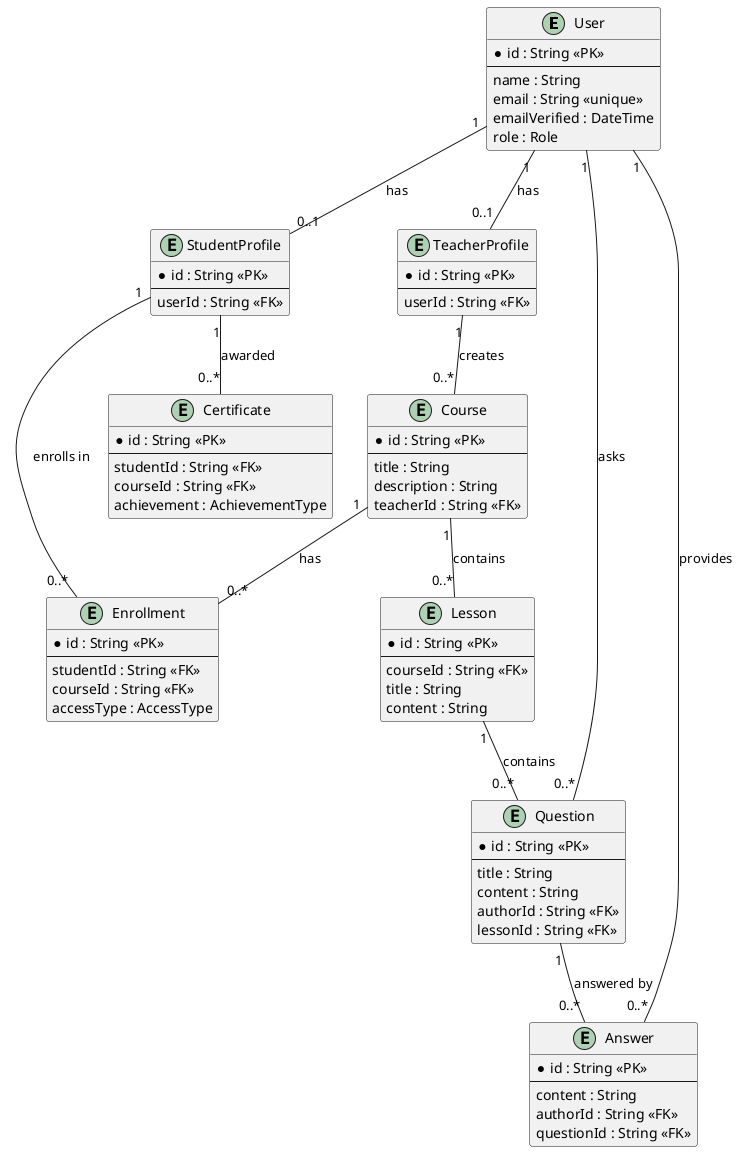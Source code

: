 @startuml
entity "User" as User {
    * id : String <<PK>>
    --
    name : String
    email : String <<unique>>
    emailVerified : DateTime
    role : Role
}

entity "StudentProfile" as StudentProfile {
    * id : String <<PK>>
    --
    userId : String <<FK>>
}

entity "TeacherProfile" as TeacherProfile {
    * id : String <<PK>>
    --
    userId : String <<FK>>
}

entity "Course" as Course {
    * id : String <<PK>>
    --
    title : String
    description : String
    teacherId : String <<FK>>
}

entity "Lesson" as Lesson {
    * id : String <<PK>>
    --
    courseId : String <<FK>>
    title : String
    content : String
}

entity "Enrollment" as Enrollment {
    * id : String <<PK>>
    --
    studentId : String <<FK>>
    courseId : String <<FK>>
    accessType : AccessType
}

entity "Question" as Question {
    * id : String <<PK>>
    --
    title : String
    content : String
    authorId : String <<FK>>
    lessonId : String <<FK>>
}

entity "Answer" as Answer {
    * id : String <<PK>>
    --
    content : String
    authorId : String <<FK>>
    questionId : String <<FK>>
}

entity "Certificate" as Certificate {
    * id : String <<PK>>
    --
    studentId : String <<FK>>
    courseId : String <<FK>>
    achievement : AchievementType
}

User "1" -- "0..1" StudentProfile : "has"
User "1" -- "0..1" TeacherProfile : "has"
TeacherProfile "1" -- "0..*" Course : "creates"
Course "1" -- "0..*" Lesson : "contains"
Course "1" -- "0..*" Enrollment : "has"
StudentProfile "1" -- "0..*" Enrollment : "enrolls in"
StudentProfile "1" -- "0..*" Certificate : "awarded"
User "1" -- "0..*" Question : "asks"
User "1" -- "0..*" Answer : "provides"
Question "1" -- "0..*" Answer : "answered by"
Lesson "1" -- "0..*" Question : "contains"

@enduml
